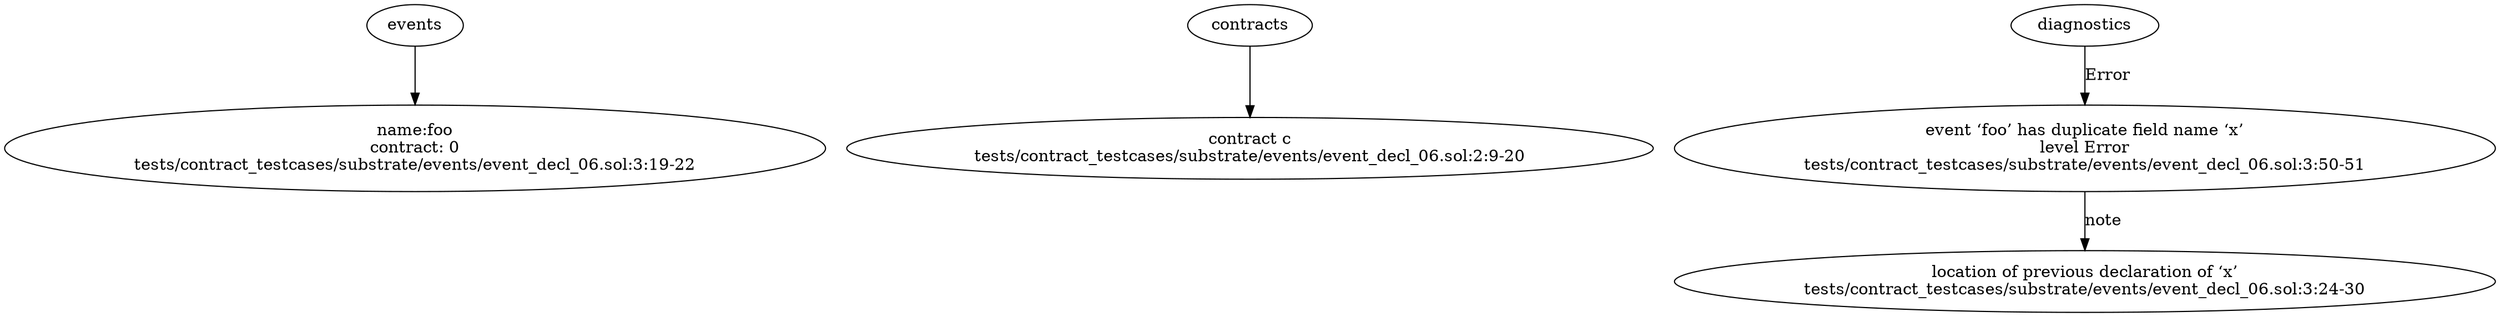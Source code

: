 strict digraph "tests/contract_testcases/substrate/events/event_decl_06.sol" {
	foo [label="name:foo\ncontract: 0\ntests/contract_testcases/substrate/events/event_decl_06.sol:3:19-22"]
	contract [label="contract c\ntests/contract_testcases/substrate/events/event_decl_06.sol:2:9-20"]
	diagnostic [label="event ‘foo’ has duplicate field name ‘x’\nlevel Error\ntests/contract_testcases/substrate/events/event_decl_06.sol:3:50-51"]
	note [label="location of previous declaration of ‘x’\ntests/contract_testcases/substrate/events/event_decl_06.sol:3:24-30"]
	events -> foo
	contracts -> contract
	diagnostics -> diagnostic [label="Error"]
	diagnostic -> note [label="note"]
}
